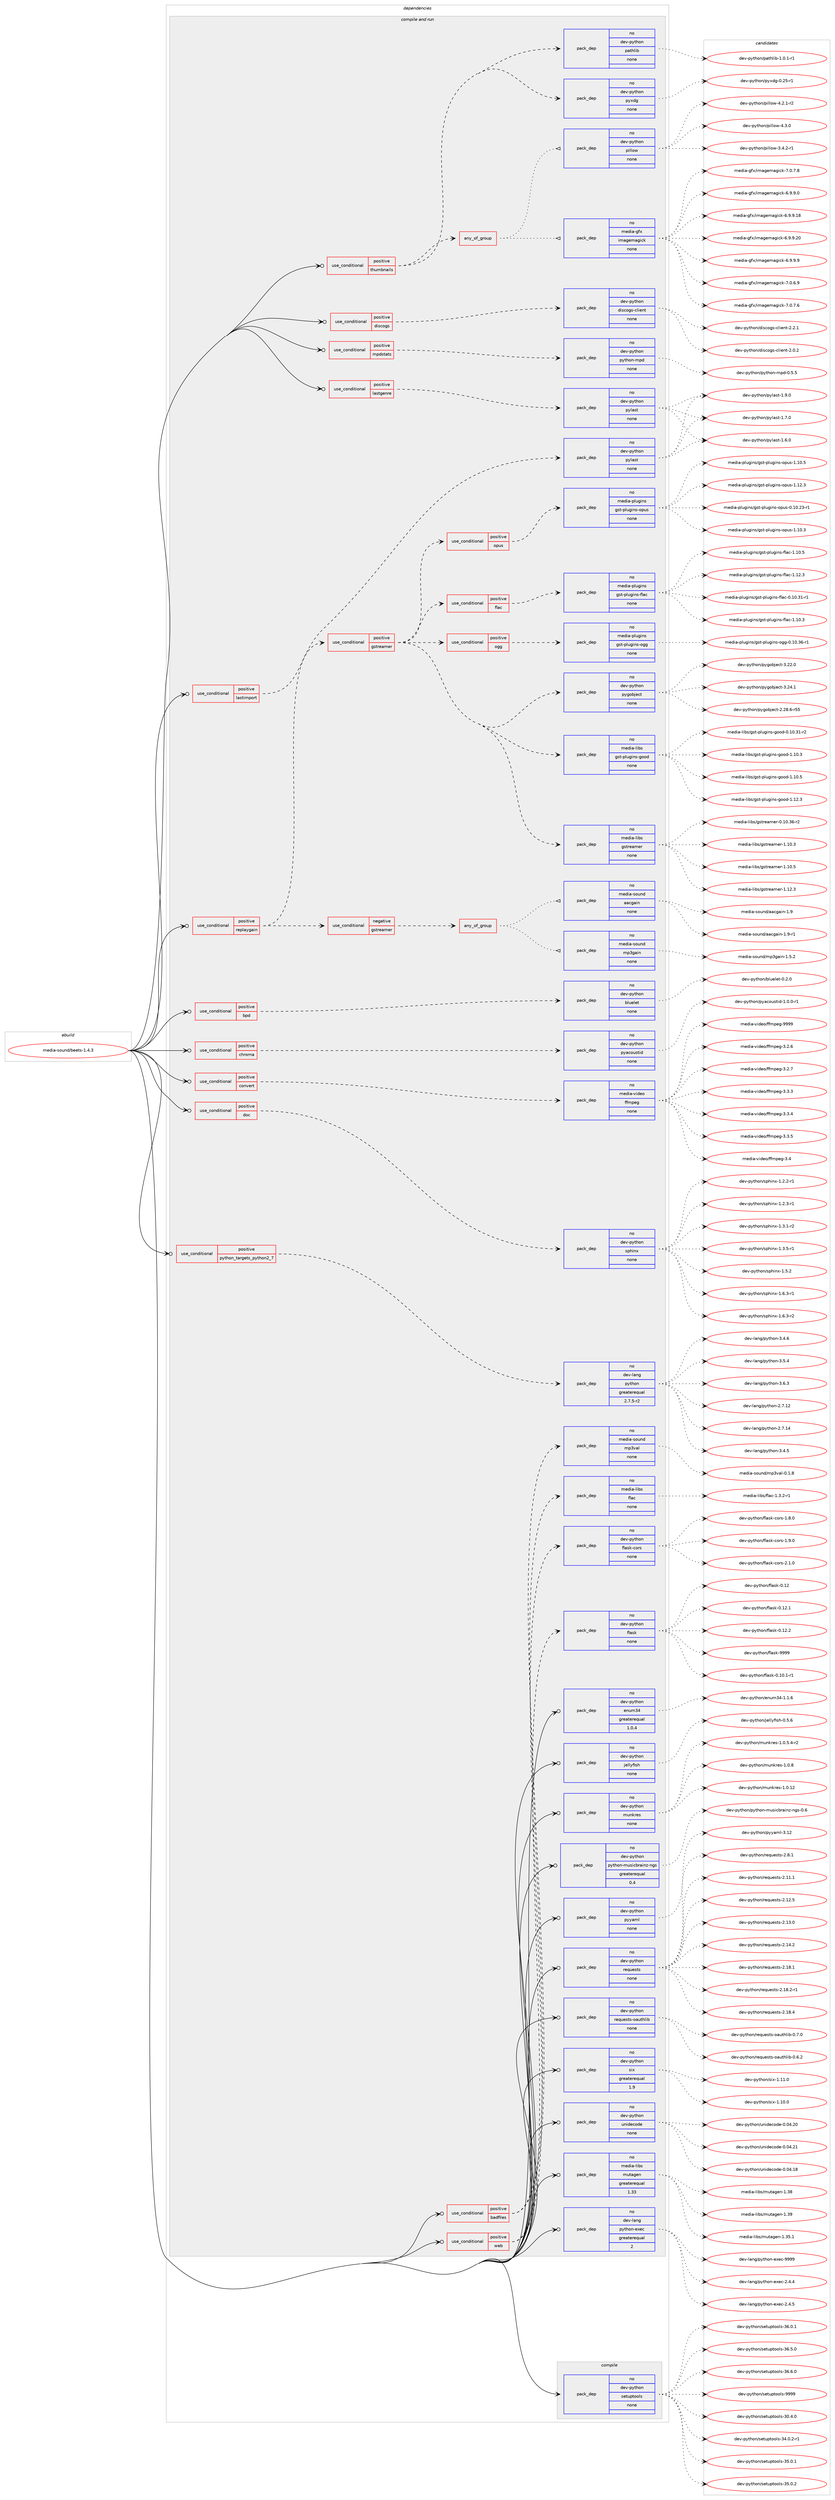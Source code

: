digraph prolog {

# *************
# Graph options
# *************

newrank=true;
concentrate=true;
compound=true;
graph [rankdir=LR,fontname=Helvetica,fontsize=10,ranksep=1.5];#, ranksep=2.5, nodesep=0.2];
edge  [arrowhead=vee];
node  [fontname=Helvetica,fontsize=10];

# **********
# The ebuild
# **********

subgraph cluster_leftcol {
color=gray;
rank=same;
label=<<i>ebuild</i>>;
id [label="media-sound/beets-1.4.3", color=red, width=4, href="../media-sound/beets-1.4.3.svg"];
}

# ****************
# The dependencies
# ****************

subgraph cluster_midcol {
color=gray;
label=<<i>dependencies</i>>;
subgraph cluster_compile {
fillcolor="#eeeeee";
style=filled;
label=<<i>compile</i>>;
subgraph pack280237 {
dependency379311 [label=<<TABLE BORDER="0" CELLBORDER="1" CELLSPACING="0" CELLPADDING="4" WIDTH="220"><TR><TD ROWSPAN="6" CELLPADDING="30">pack_dep</TD></TR><TR><TD WIDTH="110">no</TD></TR><TR><TD>dev-python</TD></TR><TR><TD>setuptools</TD></TR><TR><TD>none</TD></TR><TR><TD></TD></TR></TABLE>>, shape=none, color=blue];
}
id:e -> dependency379311:w [weight=20,style="solid",arrowhead="vee"];
}
subgraph cluster_compileandrun {
fillcolor="#eeeeee";
style=filled;
label=<<i>compile and run</i>>;
subgraph cond92990 {
dependency379312 [label=<<TABLE BORDER="0" CELLBORDER="1" CELLSPACING="0" CELLPADDING="4"><TR><TD ROWSPAN="3" CELLPADDING="10">use_conditional</TD></TR><TR><TD>positive</TD></TR><TR><TD>badfiles</TD></TR></TABLE>>, shape=none, color=red];
subgraph pack280238 {
dependency379313 [label=<<TABLE BORDER="0" CELLBORDER="1" CELLSPACING="0" CELLPADDING="4" WIDTH="220"><TR><TD ROWSPAN="6" CELLPADDING="30">pack_dep</TD></TR><TR><TD WIDTH="110">no</TD></TR><TR><TD>media-sound</TD></TR><TR><TD>mp3val</TD></TR><TR><TD>none</TD></TR><TR><TD></TD></TR></TABLE>>, shape=none, color=blue];
}
dependency379312:e -> dependency379313:w [weight=20,style="dashed",arrowhead="vee"];
subgraph pack280239 {
dependency379314 [label=<<TABLE BORDER="0" CELLBORDER="1" CELLSPACING="0" CELLPADDING="4" WIDTH="220"><TR><TD ROWSPAN="6" CELLPADDING="30">pack_dep</TD></TR><TR><TD WIDTH="110">no</TD></TR><TR><TD>media-libs</TD></TR><TR><TD>flac</TD></TR><TR><TD>none</TD></TR><TR><TD></TD></TR></TABLE>>, shape=none, color=blue];
}
dependency379312:e -> dependency379314:w [weight=20,style="dashed",arrowhead="vee"];
}
id:e -> dependency379312:w [weight=20,style="solid",arrowhead="odotvee"];
subgraph cond92991 {
dependency379315 [label=<<TABLE BORDER="0" CELLBORDER="1" CELLSPACING="0" CELLPADDING="4"><TR><TD ROWSPAN="3" CELLPADDING="10">use_conditional</TD></TR><TR><TD>positive</TD></TR><TR><TD>bpd</TD></TR></TABLE>>, shape=none, color=red];
subgraph pack280240 {
dependency379316 [label=<<TABLE BORDER="0" CELLBORDER="1" CELLSPACING="0" CELLPADDING="4" WIDTH="220"><TR><TD ROWSPAN="6" CELLPADDING="30">pack_dep</TD></TR><TR><TD WIDTH="110">no</TD></TR><TR><TD>dev-python</TD></TR><TR><TD>bluelet</TD></TR><TR><TD>none</TD></TR><TR><TD></TD></TR></TABLE>>, shape=none, color=blue];
}
dependency379315:e -> dependency379316:w [weight=20,style="dashed",arrowhead="vee"];
}
id:e -> dependency379315:w [weight=20,style="solid",arrowhead="odotvee"];
subgraph cond92992 {
dependency379317 [label=<<TABLE BORDER="0" CELLBORDER="1" CELLSPACING="0" CELLPADDING="4"><TR><TD ROWSPAN="3" CELLPADDING="10">use_conditional</TD></TR><TR><TD>positive</TD></TR><TR><TD>chroma</TD></TR></TABLE>>, shape=none, color=red];
subgraph pack280241 {
dependency379318 [label=<<TABLE BORDER="0" CELLBORDER="1" CELLSPACING="0" CELLPADDING="4" WIDTH="220"><TR><TD ROWSPAN="6" CELLPADDING="30">pack_dep</TD></TR><TR><TD WIDTH="110">no</TD></TR><TR><TD>dev-python</TD></TR><TR><TD>pyacoustid</TD></TR><TR><TD>none</TD></TR><TR><TD></TD></TR></TABLE>>, shape=none, color=blue];
}
dependency379317:e -> dependency379318:w [weight=20,style="dashed",arrowhead="vee"];
}
id:e -> dependency379317:w [weight=20,style="solid",arrowhead="odotvee"];
subgraph cond92993 {
dependency379319 [label=<<TABLE BORDER="0" CELLBORDER="1" CELLSPACING="0" CELLPADDING="4"><TR><TD ROWSPAN="3" CELLPADDING="10">use_conditional</TD></TR><TR><TD>positive</TD></TR><TR><TD>convert</TD></TR></TABLE>>, shape=none, color=red];
subgraph pack280242 {
dependency379320 [label=<<TABLE BORDER="0" CELLBORDER="1" CELLSPACING="0" CELLPADDING="4" WIDTH="220"><TR><TD ROWSPAN="6" CELLPADDING="30">pack_dep</TD></TR><TR><TD WIDTH="110">no</TD></TR><TR><TD>media-video</TD></TR><TR><TD>ffmpeg</TD></TR><TR><TD>none</TD></TR><TR><TD></TD></TR></TABLE>>, shape=none, color=blue];
}
dependency379319:e -> dependency379320:w [weight=20,style="dashed",arrowhead="vee"];
}
id:e -> dependency379319:w [weight=20,style="solid",arrowhead="odotvee"];
subgraph cond92994 {
dependency379321 [label=<<TABLE BORDER="0" CELLBORDER="1" CELLSPACING="0" CELLPADDING="4"><TR><TD ROWSPAN="3" CELLPADDING="10">use_conditional</TD></TR><TR><TD>positive</TD></TR><TR><TD>discogs</TD></TR></TABLE>>, shape=none, color=red];
subgraph pack280243 {
dependency379322 [label=<<TABLE BORDER="0" CELLBORDER="1" CELLSPACING="0" CELLPADDING="4" WIDTH="220"><TR><TD ROWSPAN="6" CELLPADDING="30">pack_dep</TD></TR><TR><TD WIDTH="110">no</TD></TR><TR><TD>dev-python</TD></TR><TR><TD>discogs-client</TD></TR><TR><TD>none</TD></TR><TR><TD></TD></TR></TABLE>>, shape=none, color=blue];
}
dependency379321:e -> dependency379322:w [weight=20,style="dashed",arrowhead="vee"];
}
id:e -> dependency379321:w [weight=20,style="solid",arrowhead="odotvee"];
subgraph cond92995 {
dependency379323 [label=<<TABLE BORDER="0" CELLBORDER="1" CELLSPACING="0" CELLPADDING="4"><TR><TD ROWSPAN="3" CELLPADDING="10">use_conditional</TD></TR><TR><TD>positive</TD></TR><TR><TD>doc</TD></TR></TABLE>>, shape=none, color=red];
subgraph pack280244 {
dependency379324 [label=<<TABLE BORDER="0" CELLBORDER="1" CELLSPACING="0" CELLPADDING="4" WIDTH="220"><TR><TD ROWSPAN="6" CELLPADDING="30">pack_dep</TD></TR><TR><TD WIDTH="110">no</TD></TR><TR><TD>dev-python</TD></TR><TR><TD>sphinx</TD></TR><TR><TD>none</TD></TR><TR><TD></TD></TR></TABLE>>, shape=none, color=blue];
}
dependency379323:e -> dependency379324:w [weight=20,style="dashed",arrowhead="vee"];
}
id:e -> dependency379323:w [weight=20,style="solid",arrowhead="odotvee"];
subgraph cond92996 {
dependency379325 [label=<<TABLE BORDER="0" CELLBORDER="1" CELLSPACING="0" CELLPADDING="4"><TR><TD ROWSPAN="3" CELLPADDING="10">use_conditional</TD></TR><TR><TD>positive</TD></TR><TR><TD>lastgenre</TD></TR></TABLE>>, shape=none, color=red];
subgraph pack280245 {
dependency379326 [label=<<TABLE BORDER="0" CELLBORDER="1" CELLSPACING="0" CELLPADDING="4" WIDTH="220"><TR><TD ROWSPAN="6" CELLPADDING="30">pack_dep</TD></TR><TR><TD WIDTH="110">no</TD></TR><TR><TD>dev-python</TD></TR><TR><TD>pylast</TD></TR><TR><TD>none</TD></TR><TR><TD></TD></TR></TABLE>>, shape=none, color=blue];
}
dependency379325:e -> dependency379326:w [weight=20,style="dashed",arrowhead="vee"];
}
id:e -> dependency379325:w [weight=20,style="solid",arrowhead="odotvee"];
subgraph cond92997 {
dependency379327 [label=<<TABLE BORDER="0" CELLBORDER="1" CELLSPACING="0" CELLPADDING="4"><TR><TD ROWSPAN="3" CELLPADDING="10">use_conditional</TD></TR><TR><TD>positive</TD></TR><TR><TD>lastimport</TD></TR></TABLE>>, shape=none, color=red];
subgraph pack280246 {
dependency379328 [label=<<TABLE BORDER="0" CELLBORDER="1" CELLSPACING="0" CELLPADDING="4" WIDTH="220"><TR><TD ROWSPAN="6" CELLPADDING="30">pack_dep</TD></TR><TR><TD WIDTH="110">no</TD></TR><TR><TD>dev-python</TD></TR><TR><TD>pylast</TD></TR><TR><TD>none</TD></TR><TR><TD></TD></TR></TABLE>>, shape=none, color=blue];
}
dependency379327:e -> dependency379328:w [weight=20,style="dashed",arrowhead="vee"];
}
id:e -> dependency379327:w [weight=20,style="solid",arrowhead="odotvee"];
subgraph cond92998 {
dependency379329 [label=<<TABLE BORDER="0" CELLBORDER="1" CELLSPACING="0" CELLPADDING="4"><TR><TD ROWSPAN="3" CELLPADDING="10">use_conditional</TD></TR><TR><TD>positive</TD></TR><TR><TD>mpdstats</TD></TR></TABLE>>, shape=none, color=red];
subgraph pack280247 {
dependency379330 [label=<<TABLE BORDER="0" CELLBORDER="1" CELLSPACING="0" CELLPADDING="4" WIDTH="220"><TR><TD ROWSPAN="6" CELLPADDING="30">pack_dep</TD></TR><TR><TD WIDTH="110">no</TD></TR><TR><TD>dev-python</TD></TR><TR><TD>python-mpd</TD></TR><TR><TD>none</TD></TR><TR><TD></TD></TR></TABLE>>, shape=none, color=blue];
}
dependency379329:e -> dependency379330:w [weight=20,style="dashed",arrowhead="vee"];
}
id:e -> dependency379329:w [weight=20,style="solid",arrowhead="odotvee"];
subgraph cond92999 {
dependency379331 [label=<<TABLE BORDER="0" CELLBORDER="1" CELLSPACING="0" CELLPADDING="4"><TR><TD ROWSPAN="3" CELLPADDING="10">use_conditional</TD></TR><TR><TD>positive</TD></TR><TR><TD>python_targets_python2_7</TD></TR></TABLE>>, shape=none, color=red];
subgraph pack280248 {
dependency379332 [label=<<TABLE BORDER="0" CELLBORDER="1" CELLSPACING="0" CELLPADDING="4" WIDTH="220"><TR><TD ROWSPAN="6" CELLPADDING="30">pack_dep</TD></TR><TR><TD WIDTH="110">no</TD></TR><TR><TD>dev-lang</TD></TR><TR><TD>python</TD></TR><TR><TD>greaterequal</TD></TR><TR><TD>2.7.5-r2</TD></TR></TABLE>>, shape=none, color=blue];
}
dependency379331:e -> dependency379332:w [weight=20,style="dashed",arrowhead="vee"];
}
id:e -> dependency379331:w [weight=20,style="solid",arrowhead="odotvee"];
subgraph cond93000 {
dependency379333 [label=<<TABLE BORDER="0" CELLBORDER="1" CELLSPACING="0" CELLPADDING="4"><TR><TD ROWSPAN="3" CELLPADDING="10">use_conditional</TD></TR><TR><TD>positive</TD></TR><TR><TD>replaygain</TD></TR></TABLE>>, shape=none, color=red];
subgraph cond93001 {
dependency379334 [label=<<TABLE BORDER="0" CELLBORDER="1" CELLSPACING="0" CELLPADDING="4"><TR><TD ROWSPAN="3" CELLPADDING="10">use_conditional</TD></TR><TR><TD>positive</TD></TR><TR><TD>gstreamer</TD></TR></TABLE>>, shape=none, color=red];
subgraph pack280249 {
dependency379335 [label=<<TABLE BORDER="0" CELLBORDER="1" CELLSPACING="0" CELLPADDING="4" WIDTH="220"><TR><TD ROWSPAN="6" CELLPADDING="30">pack_dep</TD></TR><TR><TD WIDTH="110">no</TD></TR><TR><TD>media-libs</TD></TR><TR><TD>gstreamer</TD></TR><TR><TD>none</TD></TR><TR><TD></TD></TR></TABLE>>, shape=none, color=blue];
}
dependency379334:e -> dependency379335:w [weight=20,style="dashed",arrowhead="vee"];
subgraph pack280250 {
dependency379336 [label=<<TABLE BORDER="0" CELLBORDER="1" CELLSPACING="0" CELLPADDING="4" WIDTH="220"><TR><TD ROWSPAN="6" CELLPADDING="30">pack_dep</TD></TR><TR><TD WIDTH="110">no</TD></TR><TR><TD>media-libs</TD></TR><TR><TD>gst-plugins-good</TD></TR><TR><TD>none</TD></TR><TR><TD></TD></TR></TABLE>>, shape=none, color=blue];
}
dependency379334:e -> dependency379336:w [weight=20,style="dashed",arrowhead="vee"];
subgraph pack280251 {
dependency379337 [label=<<TABLE BORDER="0" CELLBORDER="1" CELLSPACING="0" CELLPADDING="4" WIDTH="220"><TR><TD ROWSPAN="6" CELLPADDING="30">pack_dep</TD></TR><TR><TD WIDTH="110">no</TD></TR><TR><TD>dev-python</TD></TR><TR><TD>pygobject</TD></TR><TR><TD>none</TD></TR><TR><TD></TD></TR></TABLE>>, shape=none, color=blue];
}
dependency379334:e -> dependency379337:w [weight=20,style="dashed",arrowhead="vee"];
subgraph cond93002 {
dependency379338 [label=<<TABLE BORDER="0" CELLBORDER="1" CELLSPACING="0" CELLPADDING="4"><TR><TD ROWSPAN="3" CELLPADDING="10">use_conditional</TD></TR><TR><TD>positive</TD></TR><TR><TD>ogg</TD></TR></TABLE>>, shape=none, color=red];
subgraph pack280252 {
dependency379339 [label=<<TABLE BORDER="0" CELLBORDER="1" CELLSPACING="0" CELLPADDING="4" WIDTH="220"><TR><TD ROWSPAN="6" CELLPADDING="30">pack_dep</TD></TR><TR><TD WIDTH="110">no</TD></TR><TR><TD>media-plugins</TD></TR><TR><TD>gst-plugins-ogg</TD></TR><TR><TD>none</TD></TR><TR><TD></TD></TR></TABLE>>, shape=none, color=blue];
}
dependency379338:e -> dependency379339:w [weight=20,style="dashed",arrowhead="vee"];
}
dependency379334:e -> dependency379338:w [weight=20,style="dashed",arrowhead="vee"];
subgraph cond93003 {
dependency379340 [label=<<TABLE BORDER="0" CELLBORDER="1" CELLSPACING="0" CELLPADDING="4"><TR><TD ROWSPAN="3" CELLPADDING="10">use_conditional</TD></TR><TR><TD>positive</TD></TR><TR><TD>flac</TD></TR></TABLE>>, shape=none, color=red];
subgraph pack280253 {
dependency379341 [label=<<TABLE BORDER="0" CELLBORDER="1" CELLSPACING="0" CELLPADDING="4" WIDTH="220"><TR><TD ROWSPAN="6" CELLPADDING="30">pack_dep</TD></TR><TR><TD WIDTH="110">no</TD></TR><TR><TD>media-plugins</TD></TR><TR><TD>gst-plugins-flac</TD></TR><TR><TD>none</TD></TR><TR><TD></TD></TR></TABLE>>, shape=none, color=blue];
}
dependency379340:e -> dependency379341:w [weight=20,style="dashed",arrowhead="vee"];
}
dependency379334:e -> dependency379340:w [weight=20,style="dashed",arrowhead="vee"];
subgraph cond93004 {
dependency379342 [label=<<TABLE BORDER="0" CELLBORDER="1" CELLSPACING="0" CELLPADDING="4"><TR><TD ROWSPAN="3" CELLPADDING="10">use_conditional</TD></TR><TR><TD>positive</TD></TR><TR><TD>opus</TD></TR></TABLE>>, shape=none, color=red];
subgraph pack280254 {
dependency379343 [label=<<TABLE BORDER="0" CELLBORDER="1" CELLSPACING="0" CELLPADDING="4" WIDTH="220"><TR><TD ROWSPAN="6" CELLPADDING="30">pack_dep</TD></TR><TR><TD WIDTH="110">no</TD></TR><TR><TD>media-plugins</TD></TR><TR><TD>gst-plugins-opus</TD></TR><TR><TD>none</TD></TR><TR><TD></TD></TR></TABLE>>, shape=none, color=blue];
}
dependency379342:e -> dependency379343:w [weight=20,style="dashed",arrowhead="vee"];
}
dependency379334:e -> dependency379342:w [weight=20,style="dashed",arrowhead="vee"];
}
dependency379333:e -> dependency379334:w [weight=20,style="dashed",arrowhead="vee"];
subgraph cond93005 {
dependency379344 [label=<<TABLE BORDER="0" CELLBORDER="1" CELLSPACING="0" CELLPADDING="4"><TR><TD ROWSPAN="3" CELLPADDING="10">use_conditional</TD></TR><TR><TD>negative</TD></TR><TR><TD>gstreamer</TD></TR></TABLE>>, shape=none, color=red];
subgraph any5923 {
dependency379345 [label=<<TABLE BORDER="0" CELLBORDER="1" CELLSPACING="0" CELLPADDING="4"><TR><TD CELLPADDING="10">any_of_group</TD></TR></TABLE>>, shape=none, color=red];subgraph pack280255 {
dependency379346 [label=<<TABLE BORDER="0" CELLBORDER="1" CELLSPACING="0" CELLPADDING="4" WIDTH="220"><TR><TD ROWSPAN="6" CELLPADDING="30">pack_dep</TD></TR><TR><TD WIDTH="110">no</TD></TR><TR><TD>media-sound</TD></TR><TR><TD>mp3gain</TD></TR><TR><TD>none</TD></TR><TR><TD></TD></TR></TABLE>>, shape=none, color=blue];
}
dependency379345:e -> dependency379346:w [weight=20,style="dotted",arrowhead="oinv"];
subgraph pack280256 {
dependency379347 [label=<<TABLE BORDER="0" CELLBORDER="1" CELLSPACING="0" CELLPADDING="4" WIDTH="220"><TR><TD ROWSPAN="6" CELLPADDING="30">pack_dep</TD></TR><TR><TD WIDTH="110">no</TD></TR><TR><TD>media-sound</TD></TR><TR><TD>aacgain</TD></TR><TR><TD>none</TD></TR><TR><TD></TD></TR></TABLE>>, shape=none, color=blue];
}
dependency379345:e -> dependency379347:w [weight=20,style="dotted",arrowhead="oinv"];
}
dependency379344:e -> dependency379345:w [weight=20,style="dashed",arrowhead="vee"];
}
dependency379333:e -> dependency379344:w [weight=20,style="dashed",arrowhead="vee"];
}
id:e -> dependency379333:w [weight=20,style="solid",arrowhead="odotvee"];
subgraph cond93006 {
dependency379348 [label=<<TABLE BORDER="0" CELLBORDER="1" CELLSPACING="0" CELLPADDING="4"><TR><TD ROWSPAN="3" CELLPADDING="10">use_conditional</TD></TR><TR><TD>positive</TD></TR><TR><TD>thumbnails</TD></TR></TABLE>>, shape=none, color=red];
subgraph pack280257 {
dependency379349 [label=<<TABLE BORDER="0" CELLBORDER="1" CELLSPACING="0" CELLPADDING="4" WIDTH="220"><TR><TD ROWSPAN="6" CELLPADDING="30">pack_dep</TD></TR><TR><TD WIDTH="110">no</TD></TR><TR><TD>dev-python</TD></TR><TR><TD>pyxdg</TD></TR><TR><TD>none</TD></TR><TR><TD></TD></TR></TABLE>>, shape=none, color=blue];
}
dependency379348:e -> dependency379349:w [weight=20,style="dashed",arrowhead="vee"];
subgraph pack280258 {
dependency379350 [label=<<TABLE BORDER="0" CELLBORDER="1" CELLSPACING="0" CELLPADDING="4" WIDTH="220"><TR><TD ROWSPAN="6" CELLPADDING="30">pack_dep</TD></TR><TR><TD WIDTH="110">no</TD></TR><TR><TD>dev-python</TD></TR><TR><TD>pathlib</TD></TR><TR><TD>none</TD></TR><TR><TD></TD></TR></TABLE>>, shape=none, color=blue];
}
dependency379348:e -> dependency379350:w [weight=20,style="dashed",arrowhead="vee"];
subgraph any5924 {
dependency379351 [label=<<TABLE BORDER="0" CELLBORDER="1" CELLSPACING="0" CELLPADDING="4"><TR><TD CELLPADDING="10">any_of_group</TD></TR></TABLE>>, shape=none, color=red];subgraph pack280259 {
dependency379352 [label=<<TABLE BORDER="0" CELLBORDER="1" CELLSPACING="0" CELLPADDING="4" WIDTH="220"><TR><TD ROWSPAN="6" CELLPADDING="30">pack_dep</TD></TR><TR><TD WIDTH="110">no</TD></TR><TR><TD>dev-python</TD></TR><TR><TD>pillow</TD></TR><TR><TD>none</TD></TR><TR><TD></TD></TR></TABLE>>, shape=none, color=blue];
}
dependency379351:e -> dependency379352:w [weight=20,style="dotted",arrowhead="oinv"];
subgraph pack280260 {
dependency379353 [label=<<TABLE BORDER="0" CELLBORDER="1" CELLSPACING="0" CELLPADDING="4" WIDTH="220"><TR><TD ROWSPAN="6" CELLPADDING="30">pack_dep</TD></TR><TR><TD WIDTH="110">no</TD></TR><TR><TD>media-gfx</TD></TR><TR><TD>imagemagick</TD></TR><TR><TD>none</TD></TR><TR><TD></TD></TR></TABLE>>, shape=none, color=blue];
}
dependency379351:e -> dependency379353:w [weight=20,style="dotted",arrowhead="oinv"];
}
dependency379348:e -> dependency379351:w [weight=20,style="dashed",arrowhead="vee"];
}
id:e -> dependency379348:w [weight=20,style="solid",arrowhead="odotvee"];
subgraph cond93007 {
dependency379354 [label=<<TABLE BORDER="0" CELLBORDER="1" CELLSPACING="0" CELLPADDING="4"><TR><TD ROWSPAN="3" CELLPADDING="10">use_conditional</TD></TR><TR><TD>positive</TD></TR><TR><TD>web</TD></TR></TABLE>>, shape=none, color=red];
subgraph pack280261 {
dependency379355 [label=<<TABLE BORDER="0" CELLBORDER="1" CELLSPACING="0" CELLPADDING="4" WIDTH="220"><TR><TD ROWSPAN="6" CELLPADDING="30">pack_dep</TD></TR><TR><TD WIDTH="110">no</TD></TR><TR><TD>dev-python</TD></TR><TR><TD>flask</TD></TR><TR><TD>none</TD></TR><TR><TD></TD></TR></TABLE>>, shape=none, color=blue];
}
dependency379354:e -> dependency379355:w [weight=20,style="dashed",arrowhead="vee"];
subgraph pack280262 {
dependency379356 [label=<<TABLE BORDER="0" CELLBORDER="1" CELLSPACING="0" CELLPADDING="4" WIDTH="220"><TR><TD ROWSPAN="6" CELLPADDING="30">pack_dep</TD></TR><TR><TD WIDTH="110">no</TD></TR><TR><TD>dev-python</TD></TR><TR><TD>flask-cors</TD></TR><TR><TD>none</TD></TR><TR><TD></TD></TR></TABLE>>, shape=none, color=blue];
}
dependency379354:e -> dependency379356:w [weight=20,style="dashed",arrowhead="vee"];
}
id:e -> dependency379354:w [weight=20,style="solid",arrowhead="odotvee"];
subgraph pack280263 {
dependency379357 [label=<<TABLE BORDER="0" CELLBORDER="1" CELLSPACING="0" CELLPADDING="4" WIDTH="220"><TR><TD ROWSPAN="6" CELLPADDING="30">pack_dep</TD></TR><TR><TD WIDTH="110">no</TD></TR><TR><TD>dev-lang</TD></TR><TR><TD>python-exec</TD></TR><TR><TD>greaterequal</TD></TR><TR><TD>2</TD></TR></TABLE>>, shape=none, color=blue];
}
id:e -> dependency379357:w [weight=20,style="solid",arrowhead="odotvee"];
subgraph pack280264 {
dependency379358 [label=<<TABLE BORDER="0" CELLBORDER="1" CELLSPACING="0" CELLPADDING="4" WIDTH="220"><TR><TD ROWSPAN="6" CELLPADDING="30">pack_dep</TD></TR><TR><TD WIDTH="110">no</TD></TR><TR><TD>dev-python</TD></TR><TR><TD>enum34</TD></TR><TR><TD>greaterequal</TD></TR><TR><TD>1.0.4</TD></TR></TABLE>>, shape=none, color=blue];
}
id:e -> dependency379358:w [weight=20,style="solid",arrowhead="odotvee"];
subgraph pack280265 {
dependency379359 [label=<<TABLE BORDER="0" CELLBORDER="1" CELLSPACING="0" CELLPADDING="4" WIDTH="220"><TR><TD ROWSPAN="6" CELLPADDING="30">pack_dep</TD></TR><TR><TD WIDTH="110">no</TD></TR><TR><TD>dev-python</TD></TR><TR><TD>jellyfish</TD></TR><TR><TD>none</TD></TR><TR><TD></TD></TR></TABLE>>, shape=none, color=blue];
}
id:e -> dependency379359:w [weight=20,style="solid",arrowhead="odotvee"];
subgraph pack280266 {
dependency379360 [label=<<TABLE BORDER="0" CELLBORDER="1" CELLSPACING="0" CELLPADDING="4" WIDTH="220"><TR><TD ROWSPAN="6" CELLPADDING="30">pack_dep</TD></TR><TR><TD WIDTH="110">no</TD></TR><TR><TD>dev-python</TD></TR><TR><TD>munkres</TD></TR><TR><TD>none</TD></TR><TR><TD></TD></TR></TABLE>>, shape=none, color=blue];
}
id:e -> dependency379360:w [weight=20,style="solid",arrowhead="odotvee"];
subgraph pack280267 {
dependency379361 [label=<<TABLE BORDER="0" CELLBORDER="1" CELLSPACING="0" CELLPADDING="4" WIDTH="220"><TR><TD ROWSPAN="6" CELLPADDING="30">pack_dep</TD></TR><TR><TD WIDTH="110">no</TD></TR><TR><TD>dev-python</TD></TR><TR><TD>python-musicbrainz-ngs</TD></TR><TR><TD>greaterequal</TD></TR><TR><TD>0.4</TD></TR></TABLE>>, shape=none, color=blue];
}
id:e -> dependency379361:w [weight=20,style="solid",arrowhead="odotvee"];
subgraph pack280268 {
dependency379362 [label=<<TABLE BORDER="0" CELLBORDER="1" CELLSPACING="0" CELLPADDING="4" WIDTH="220"><TR><TD ROWSPAN="6" CELLPADDING="30">pack_dep</TD></TR><TR><TD WIDTH="110">no</TD></TR><TR><TD>dev-python</TD></TR><TR><TD>pyyaml</TD></TR><TR><TD>none</TD></TR><TR><TD></TD></TR></TABLE>>, shape=none, color=blue];
}
id:e -> dependency379362:w [weight=20,style="solid",arrowhead="odotvee"];
subgraph pack280269 {
dependency379363 [label=<<TABLE BORDER="0" CELLBORDER="1" CELLSPACING="0" CELLPADDING="4" WIDTH="220"><TR><TD ROWSPAN="6" CELLPADDING="30">pack_dep</TD></TR><TR><TD WIDTH="110">no</TD></TR><TR><TD>dev-python</TD></TR><TR><TD>requests</TD></TR><TR><TD>none</TD></TR><TR><TD></TD></TR></TABLE>>, shape=none, color=blue];
}
id:e -> dependency379363:w [weight=20,style="solid",arrowhead="odotvee"];
subgraph pack280270 {
dependency379364 [label=<<TABLE BORDER="0" CELLBORDER="1" CELLSPACING="0" CELLPADDING="4" WIDTH="220"><TR><TD ROWSPAN="6" CELLPADDING="30">pack_dep</TD></TR><TR><TD WIDTH="110">no</TD></TR><TR><TD>dev-python</TD></TR><TR><TD>requests-oauthlib</TD></TR><TR><TD>none</TD></TR><TR><TD></TD></TR></TABLE>>, shape=none, color=blue];
}
id:e -> dependency379364:w [weight=20,style="solid",arrowhead="odotvee"];
subgraph pack280271 {
dependency379365 [label=<<TABLE BORDER="0" CELLBORDER="1" CELLSPACING="0" CELLPADDING="4" WIDTH="220"><TR><TD ROWSPAN="6" CELLPADDING="30">pack_dep</TD></TR><TR><TD WIDTH="110">no</TD></TR><TR><TD>dev-python</TD></TR><TR><TD>six</TD></TR><TR><TD>greaterequal</TD></TR><TR><TD>1.9</TD></TR></TABLE>>, shape=none, color=blue];
}
id:e -> dependency379365:w [weight=20,style="solid",arrowhead="odotvee"];
subgraph pack280272 {
dependency379366 [label=<<TABLE BORDER="0" CELLBORDER="1" CELLSPACING="0" CELLPADDING="4" WIDTH="220"><TR><TD ROWSPAN="6" CELLPADDING="30">pack_dep</TD></TR><TR><TD WIDTH="110">no</TD></TR><TR><TD>dev-python</TD></TR><TR><TD>unidecode</TD></TR><TR><TD>none</TD></TR><TR><TD></TD></TR></TABLE>>, shape=none, color=blue];
}
id:e -> dependency379366:w [weight=20,style="solid",arrowhead="odotvee"];
subgraph pack280273 {
dependency379367 [label=<<TABLE BORDER="0" CELLBORDER="1" CELLSPACING="0" CELLPADDING="4" WIDTH="220"><TR><TD ROWSPAN="6" CELLPADDING="30">pack_dep</TD></TR><TR><TD WIDTH="110">no</TD></TR><TR><TD>media-libs</TD></TR><TR><TD>mutagen</TD></TR><TR><TD>greaterequal</TD></TR><TR><TD>1.33</TD></TR></TABLE>>, shape=none, color=blue];
}
id:e -> dependency379367:w [weight=20,style="solid",arrowhead="odotvee"];
}
subgraph cluster_run {
fillcolor="#eeeeee";
style=filled;
label=<<i>run</i>>;
}
}

# **************
# The candidates
# **************

subgraph cluster_choices {
rank=same;
color=gray;
label=<<i>candidates</i>>;

subgraph choice280237 {
color=black;
nodesep=1;
choice100101118451121211161041111104711510111611711211611111110811545514846524648 [label="dev-python/setuptools-30.4.0", color=red, width=4,href="../dev-python/setuptools-30.4.0.svg"];
choice1001011184511212111610411111047115101116117112116111111108115455152464846504511449 [label="dev-python/setuptools-34.0.2-r1", color=red, width=4,href="../dev-python/setuptools-34.0.2-r1.svg"];
choice100101118451121211161041111104711510111611711211611111110811545515346484649 [label="dev-python/setuptools-35.0.1", color=red, width=4,href="../dev-python/setuptools-35.0.1.svg"];
choice100101118451121211161041111104711510111611711211611111110811545515346484650 [label="dev-python/setuptools-35.0.2", color=red, width=4,href="../dev-python/setuptools-35.0.2.svg"];
choice100101118451121211161041111104711510111611711211611111110811545515446484649 [label="dev-python/setuptools-36.0.1", color=red, width=4,href="../dev-python/setuptools-36.0.1.svg"];
choice100101118451121211161041111104711510111611711211611111110811545515446534648 [label="dev-python/setuptools-36.5.0", color=red, width=4,href="../dev-python/setuptools-36.5.0.svg"];
choice100101118451121211161041111104711510111611711211611111110811545515446544648 [label="dev-python/setuptools-36.6.0", color=red, width=4,href="../dev-python/setuptools-36.6.0.svg"];
choice10010111845112121116104111110471151011161171121161111111081154557575757 [label="dev-python/setuptools-9999", color=red, width=4,href="../dev-python/setuptools-9999.svg"];
dependency379311:e -> choice100101118451121211161041111104711510111611711211611111110811545514846524648:w [style=dotted,weight="100"];
dependency379311:e -> choice1001011184511212111610411111047115101116117112116111111108115455152464846504511449:w [style=dotted,weight="100"];
dependency379311:e -> choice100101118451121211161041111104711510111611711211611111110811545515346484649:w [style=dotted,weight="100"];
dependency379311:e -> choice100101118451121211161041111104711510111611711211611111110811545515346484650:w [style=dotted,weight="100"];
dependency379311:e -> choice100101118451121211161041111104711510111611711211611111110811545515446484649:w [style=dotted,weight="100"];
dependency379311:e -> choice100101118451121211161041111104711510111611711211611111110811545515446534648:w [style=dotted,weight="100"];
dependency379311:e -> choice100101118451121211161041111104711510111611711211611111110811545515446544648:w [style=dotted,weight="100"];
dependency379311:e -> choice10010111845112121116104111110471151011161171121161111111081154557575757:w [style=dotted,weight="100"];
}
subgraph choice280238 {
color=black;
nodesep=1;
choice1091011001059745115111117110100471091125111897108454846494656 [label="media-sound/mp3val-0.1.8", color=red, width=4,href="../media-sound/mp3val-0.1.8.svg"];
dependency379313:e -> choice1091011001059745115111117110100471091125111897108454846494656:w [style=dotted,weight="100"];
}
subgraph choice280239 {
color=black;
nodesep=1;
choice1091011001059745108105981154710210897994549465146504511449 [label="media-libs/flac-1.3.2-r1", color=red, width=4,href="../media-libs/flac-1.3.2-r1.svg"];
dependency379314:e -> choice1091011001059745108105981154710210897994549465146504511449:w [style=dotted,weight="100"];
}
subgraph choice280240 {
color=black;
nodesep=1;
choice100101118451121211161041111104798108117101108101116454846504648 [label="dev-python/bluelet-0.2.0", color=red, width=4,href="../dev-python/bluelet-0.2.0.svg"];
dependency379316:e -> choice100101118451121211161041111104798108117101108101116454846504648:w [style=dotted,weight="100"];
}
subgraph choice280241 {
color=black;
nodesep=1;
choice100101118451121211161041111104711212197991111171151161051004549464846484511449 [label="dev-python/pyacoustid-1.0.0-r1", color=red, width=4,href="../dev-python/pyacoustid-1.0.0-r1.svg"];
dependency379318:e -> choice100101118451121211161041111104711212197991111171151161051004549464846484511449:w [style=dotted,weight="100"];
}
subgraph choice280242 {
color=black;
nodesep=1;
choice109101100105974511810510010111147102102109112101103455146504654 [label="media-video/ffmpeg-3.2.6", color=red, width=4,href="../media-video/ffmpeg-3.2.6.svg"];
choice109101100105974511810510010111147102102109112101103455146504655 [label="media-video/ffmpeg-3.2.7", color=red, width=4,href="../media-video/ffmpeg-3.2.7.svg"];
choice109101100105974511810510010111147102102109112101103455146514651 [label="media-video/ffmpeg-3.3.3", color=red, width=4,href="../media-video/ffmpeg-3.3.3.svg"];
choice109101100105974511810510010111147102102109112101103455146514652 [label="media-video/ffmpeg-3.3.4", color=red, width=4,href="../media-video/ffmpeg-3.3.4.svg"];
choice109101100105974511810510010111147102102109112101103455146514653 [label="media-video/ffmpeg-3.3.5", color=red, width=4,href="../media-video/ffmpeg-3.3.5.svg"];
choice10910110010597451181051001011114710210210911210110345514652 [label="media-video/ffmpeg-3.4", color=red, width=4,href="../media-video/ffmpeg-3.4.svg"];
choice1091011001059745118105100101111471021021091121011034557575757 [label="media-video/ffmpeg-9999", color=red, width=4,href="../media-video/ffmpeg-9999.svg"];
dependency379320:e -> choice109101100105974511810510010111147102102109112101103455146504654:w [style=dotted,weight="100"];
dependency379320:e -> choice109101100105974511810510010111147102102109112101103455146504655:w [style=dotted,weight="100"];
dependency379320:e -> choice109101100105974511810510010111147102102109112101103455146514651:w [style=dotted,weight="100"];
dependency379320:e -> choice109101100105974511810510010111147102102109112101103455146514652:w [style=dotted,weight="100"];
dependency379320:e -> choice109101100105974511810510010111147102102109112101103455146514653:w [style=dotted,weight="100"];
dependency379320:e -> choice10910110010597451181051001011114710210210911210110345514652:w [style=dotted,weight="100"];
dependency379320:e -> choice1091011001059745118105100101111471021021091121011034557575757:w [style=dotted,weight="100"];
}
subgraph choice280243 {
color=black;
nodesep=1;
choice1001011184511212111610411111047100105115991111031154599108105101110116455046484650 [label="dev-python/discogs-client-2.0.2", color=red, width=4,href="../dev-python/discogs-client-2.0.2.svg"];
choice1001011184511212111610411111047100105115991111031154599108105101110116455046504649 [label="dev-python/discogs-client-2.2.1", color=red, width=4,href="../dev-python/discogs-client-2.2.1.svg"];
dependency379322:e -> choice1001011184511212111610411111047100105115991111031154599108105101110116455046484650:w [style=dotted,weight="100"];
dependency379322:e -> choice1001011184511212111610411111047100105115991111031154599108105101110116455046504649:w [style=dotted,weight="100"];
}
subgraph choice280244 {
color=black;
nodesep=1;
choice10010111845112121116104111110471151121041051101204549465046504511449 [label="dev-python/sphinx-1.2.2-r1", color=red, width=4,href="../dev-python/sphinx-1.2.2-r1.svg"];
choice10010111845112121116104111110471151121041051101204549465046514511449 [label="dev-python/sphinx-1.2.3-r1", color=red, width=4,href="../dev-python/sphinx-1.2.3-r1.svg"];
choice10010111845112121116104111110471151121041051101204549465146494511450 [label="dev-python/sphinx-1.3.1-r2", color=red, width=4,href="../dev-python/sphinx-1.3.1-r2.svg"];
choice10010111845112121116104111110471151121041051101204549465146534511449 [label="dev-python/sphinx-1.3.5-r1", color=red, width=4,href="../dev-python/sphinx-1.3.5-r1.svg"];
choice1001011184511212111610411111047115112104105110120454946534650 [label="dev-python/sphinx-1.5.2", color=red, width=4,href="../dev-python/sphinx-1.5.2.svg"];
choice10010111845112121116104111110471151121041051101204549465446514511449 [label="dev-python/sphinx-1.6.3-r1", color=red, width=4,href="../dev-python/sphinx-1.6.3-r1.svg"];
choice10010111845112121116104111110471151121041051101204549465446514511450 [label="dev-python/sphinx-1.6.3-r2", color=red, width=4,href="../dev-python/sphinx-1.6.3-r2.svg"];
dependency379324:e -> choice10010111845112121116104111110471151121041051101204549465046504511449:w [style=dotted,weight="100"];
dependency379324:e -> choice10010111845112121116104111110471151121041051101204549465046514511449:w [style=dotted,weight="100"];
dependency379324:e -> choice10010111845112121116104111110471151121041051101204549465146494511450:w [style=dotted,weight="100"];
dependency379324:e -> choice10010111845112121116104111110471151121041051101204549465146534511449:w [style=dotted,weight="100"];
dependency379324:e -> choice1001011184511212111610411111047115112104105110120454946534650:w [style=dotted,weight="100"];
dependency379324:e -> choice10010111845112121116104111110471151121041051101204549465446514511449:w [style=dotted,weight="100"];
dependency379324:e -> choice10010111845112121116104111110471151121041051101204549465446514511450:w [style=dotted,weight="100"];
}
subgraph choice280245 {
color=black;
nodesep=1;
choice100101118451121211161041111104711212110897115116454946544648 [label="dev-python/pylast-1.6.0", color=red, width=4,href="../dev-python/pylast-1.6.0.svg"];
choice100101118451121211161041111104711212110897115116454946554648 [label="dev-python/pylast-1.7.0", color=red, width=4,href="../dev-python/pylast-1.7.0.svg"];
choice100101118451121211161041111104711212110897115116454946574648 [label="dev-python/pylast-1.9.0", color=red, width=4,href="../dev-python/pylast-1.9.0.svg"];
dependency379326:e -> choice100101118451121211161041111104711212110897115116454946544648:w [style=dotted,weight="100"];
dependency379326:e -> choice100101118451121211161041111104711212110897115116454946554648:w [style=dotted,weight="100"];
dependency379326:e -> choice100101118451121211161041111104711212110897115116454946574648:w [style=dotted,weight="100"];
}
subgraph choice280246 {
color=black;
nodesep=1;
choice100101118451121211161041111104711212110897115116454946544648 [label="dev-python/pylast-1.6.0", color=red, width=4,href="../dev-python/pylast-1.6.0.svg"];
choice100101118451121211161041111104711212110897115116454946554648 [label="dev-python/pylast-1.7.0", color=red, width=4,href="../dev-python/pylast-1.7.0.svg"];
choice100101118451121211161041111104711212110897115116454946574648 [label="dev-python/pylast-1.9.0", color=red, width=4,href="../dev-python/pylast-1.9.0.svg"];
dependency379328:e -> choice100101118451121211161041111104711212110897115116454946544648:w [style=dotted,weight="100"];
dependency379328:e -> choice100101118451121211161041111104711212110897115116454946554648:w [style=dotted,weight="100"];
dependency379328:e -> choice100101118451121211161041111104711212110897115116454946574648:w [style=dotted,weight="100"];
}
subgraph choice280247 {
color=black;
nodesep=1;
choice100101118451121211161041111104711212111610411111045109112100454846534653 [label="dev-python/python-mpd-0.5.5", color=red, width=4,href="../dev-python/python-mpd-0.5.5.svg"];
dependency379330:e -> choice100101118451121211161041111104711212111610411111045109112100454846534653:w [style=dotted,weight="100"];
}
subgraph choice280248 {
color=black;
nodesep=1;
choice10010111845108971101034711212111610411111045504655464950 [label="dev-lang/python-2.7.12", color=red, width=4,href="../dev-lang/python-2.7.12.svg"];
choice10010111845108971101034711212111610411111045504655464952 [label="dev-lang/python-2.7.14", color=red, width=4,href="../dev-lang/python-2.7.14.svg"];
choice100101118451089711010347112121116104111110455146524653 [label="dev-lang/python-3.4.5", color=red, width=4,href="../dev-lang/python-3.4.5.svg"];
choice100101118451089711010347112121116104111110455146524654 [label="dev-lang/python-3.4.6", color=red, width=4,href="../dev-lang/python-3.4.6.svg"];
choice100101118451089711010347112121116104111110455146534652 [label="dev-lang/python-3.5.4", color=red, width=4,href="../dev-lang/python-3.5.4.svg"];
choice100101118451089711010347112121116104111110455146544651 [label="dev-lang/python-3.6.3", color=red, width=4,href="../dev-lang/python-3.6.3.svg"];
dependency379332:e -> choice10010111845108971101034711212111610411111045504655464950:w [style=dotted,weight="100"];
dependency379332:e -> choice10010111845108971101034711212111610411111045504655464952:w [style=dotted,weight="100"];
dependency379332:e -> choice100101118451089711010347112121116104111110455146524653:w [style=dotted,weight="100"];
dependency379332:e -> choice100101118451089711010347112121116104111110455146524654:w [style=dotted,weight="100"];
dependency379332:e -> choice100101118451089711010347112121116104111110455146534652:w [style=dotted,weight="100"];
dependency379332:e -> choice100101118451089711010347112121116104111110455146544651:w [style=dotted,weight="100"];
}
subgraph choice280249 {
color=black;
nodesep=1;
choice109101100105974510810598115471031151161141019710910111445484649484651544511450 [label="media-libs/gstreamer-0.10.36-r2", color=red, width=4,href="../media-libs/gstreamer-0.10.36-r2.svg"];
choice109101100105974510810598115471031151161141019710910111445494649484651 [label="media-libs/gstreamer-1.10.3", color=red, width=4,href="../media-libs/gstreamer-1.10.3.svg"];
choice109101100105974510810598115471031151161141019710910111445494649484653 [label="media-libs/gstreamer-1.10.5", color=red, width=4,href="../media-libs/gstreamer-1.10.5.svg"];
choice109101100105974510810598115471031151161141019710910111445494649504651 [label="media-libs/gstreamer-1.12.3", color=red, width=4,href="../media-libs/gstreamer-1.12.3.svg"];
dependency379335:e -> choice109101100105974510810598115471031151161141019710910111445484649484651544511450:w [style=dotted,weight="100"];
dependency379335:e -> choice109101100105974510810598115471031151161141019710910111445494649484651:w [style=dotted,weight="100"];
dependency379335:e -> choice109101100105974510810598115471031151161141019710910111445494649484653:w [style=dotted,weight="100"];
dependency379335:e -> choice109101100105974510810598115471031151161141019710910111445494649504651:w [style=dotted,weight="100"];
}
subgraph choice280250 {
color=black;
nodesep=1;
choice10910110010597451081059811547103115116451121081171031051101154510311111110045484649484651494511450 [label="media-libs/gst-plugins-good-0.10.31-r2", color=red, width=4,href="../media-libs/gst-plugins-good-0.10.31-r2.svg"];
choice10910110010597451081059811547103115116451121081171031051101154510311111110045494649484651 [label="media-libs/gst-plugins-good-1.10.3", color=red, width=4,href="../media-libs/gst-plugins-good-1.10.3.svg"];
choice10910110010597451081059811547103115116451121081171031051101154510311111110045494649484653 [label="media-libs/gst-plugins-good-1.10.5", color=red, width=4,href="../media-libs/gst-plugins-good-1.10.5.svg"];
choice10910110010597451081059811547103115116451121081171031051101154510311111110045494649504651 [label="media-libs/gst-plugins-good-1.12.3", color=red, width=4,href="../media-libs/gst-plugins-good-1.12.3.svg"];
dependency379336:e -> choice10910110010597451081059811547103115116451121081171031051101154510311111110045484649484651494511450:w [style=dotted,weight="100"];
dependency379336:e -> choice10910110010597451081059811547103115116451121081171031051101154510311111110045494649484651:w [style=dotted,weight="100"];
dependency379336:e -> choice10910110010597451081059811547103115116451121081171031051101154510311111110045494649484653:w [style=dotted,weight="100"];
dependency379336:e -> choice10910110010597451081059811547103115116451121081171031051101154510311111110045494649504651:w [style=dotted,weight="100"];
}
subgraph choice280251 {
color=black;
nodesep=1;
choice1001011184511212111610411111047112121103111981061019911645504650564654451145353 [label="dev-python/pygobject-2.28.6-r55", color=red, width=4,href="../dev-python/pygobject-2.28.6-r55.svg"];
choice1001011184511212111610411111047112121103111981061019911645514650504648 [label="dev-python/pygobject-3.22.0", color=red, width=4,href="../dev-python/pygobject-3.22.0.svg"];
choice1001011184511212111610411111047112121103111981061019911645514650524649 [label="dev-python/pygobject-3.24.1", color=red, width=4,href="../dev-python/pygobject-3.24.1.svg"];
dependency379337:e -> choice1001011184511212111610411111047112121103111981061019911645504650564654451145353:w [style=dotted,weight="100"];
dependency379337:e -> choice1001011184511212111610411111047112121103111981061019911645514650504648:w [style=dotted,weight="100"];
dependency379337:e -> choice1001011184511212111610411111047112121103111981061019911645514650524649:w [style=dotted,weight="100"];
}
subgraph choice280252 {
color=black;
nodesep=1;
choice109101100105974511210811710310511011547103115116451121081171031051101154511110310345484649484651544511449 [label="media-plugins/gst-plugins-ogg-0.10.36-r1", color=red, width=4,href="../media-plugins/gst-plugins-ogg-0.10.36-r1.svg"];
dependency379339:e -> choice109101100105974511210811710310511011547103115116451121081171031051101154511110310345484649484651544511449:w [style=dotted,weight="100"];
}
subgraph choice280253 {
color=black;
nodesep=1;
choice1091011001059745112108117103105110115471031151164511210811710310511011545102108979945484649484651494511449 [label="media-plugins/gst-plugins-flac-0.10.31-r1", color=red, width=4,href="../media-plugins/gst-plugins-flac-0.10.31-r1.svg"];
choice1091011001059745112108117103105110115471031151164511210811710310511011545102108979945494649484651 [label="media-plugins/gst-plugins-flac-1.10.3", color=red, width=4,href="../media-plugins/gst-plugins-flac-1.10.3.svg"];
choice1091011001059745112108117103105110115471031151164511210811710310511011545102108979945494649484653 [label="media-plugins/gst-plugins-flac-1.10.5", color=red, width=4,href="../media-plugins/gst-plugins-flac-1.10.5.svg"];
choice1091011001059745112108117103105110115471031151164511210811710310511011545102108979945494649504651 [label="media-plugins/gst-plugins-flac-1.12.3", color=red, width=4,href="../media-plugins/gst-plugins-flac-1.12.3.svg"];
dependency379341:e -> choice1091011001059745112108117103105110115471031151164511210811710310511011545102108979945484649484651494511449:w [style=dotted,weight="100"];
dependency379341:e -> choice1091011001059745112108117103105110115471031151164511210811710310511011545102108979945494649484651:w [style=dotted,weight="100"];
dependency379341:e -> choice1091011001059745112108117103105110115471031151164511210811710310511011545102108979945494649484653:w [style=dotted,weight="100"];
dependency379341:e -> choice1091011001059745112108117103105110115471031151164511210811710310511011545102108979945494649504651:w [style=dotted,weight="100"];
}
subgraph choice280254 {
color=black;
nodesep=1;
choice109101100105974511210811710310511011547103115116451121081171031051101154511111211711545484649484650514511449 [label="media-plugins/gst-plugins-opus-0.10.23-r1", color=red, width=4,href="../media-plugins/gst-plugins-opus-0.10.23-r1.svg"];
choice109101100105974511210811710310511011547103115116451121081171031051101154511111211711545494649484651 [label="media-plugins/gst-plugins-opus-1.10.3", color=red, width=4,href="../media-plugins/gst-plugins-opus-1.10.3.svg"];
choice109101100105974511210811710310511011547103115116451121081171031051101154511111211711545494649484653 [label="media-plugins/gst-plugins-opus-1.10.5", color=red, width=4,href="../media-plugins/gst-plugins-opus-1.10.5.svg"];
choice109101100105974511210811710310511011547103115116451121081171031051101154511111211711545494649504651 [label="media-plugins/gst-plugins-opus-1.12.3", color=red, width=4,href="../media-plugins/gst-plugins-opus-1.12.3.svg"];
dependency379343:e -> choice109101100105974511210811710310511011547103115116451121081171031051101154511111211711545484649484650514511449:w [style=dotted,weight="100"];
dependency379343:e -> choice109101100105974511210811710310511011547103115116451121081171031051101154511111211711545494649484651:w [style=dotted,weight="100"];
dependency379343:e -> choice109101100105974511210811710310511011547103115116451121081171031051101154511111211711545494649484653:w [style=dotted,weight="100"];
dependency379343:e -> choice109101100105974511210811710310511011547103115116451121081171031051101154511111211711545494649504651:w [style=dotted,weight="100"];
}
subgraph choice280255 {
color=black;
nodesep=1;
choice1091011001059745115111117110100471091125110397105110454946534650 [label="media-sound/mp3gain-1.5.2", color=red, width=4,href="../media-sound/mp3gain-1.5.2.svg"];
dependency379346:e -> choice1091011001059745115111117110100471091125110397105110454946534650:w [style=dotted,weight="100"];
}
subgraph choice280256 {
color=black;
nodesep=1;
choice1091011001059745115111117110100479797991039710511045494657 [label="media-sound/aacgain-1.9", color=red, width=4,href="../media-sound/aacgain-1.9.svg"];
choice10910110010597451151111171101004797979910397105110454946574511449 [label="media-sound/aacgain-1.9-r1", color=red, width=4,href="../media-sound/aacgain-1.9-r1.svg"];
dependency379347:e -> choice1091011001059745115111117110100479797991039710511045494657:w [style=dotted,weight="100"];
dependency379347:e -> choice10910110010597451151111171101004797979910397105110454946574511449:w [style=dotted,weight="100"];
}
subgraph choice280257 {
color=black;
nodesep=1;
choice100101118451121211161041111104711212112010010345484650534511449 [label="dev-python/pyxdg-0.25-r1", color=red, width=4,href="../dev-python/pyxdg-0.25-r1.svg"];
dependency379349:e -> choice100101118451121211161041111104711212112010010345484650534511449:w [style=dotted,weight="100"];
}
subgraph choice280258 {
color=black;
nodesep=1;
choice100101118451121211161041111104711297116104108105984549464846494511449 [label="dev-python/pathlib-1.0.1-r1", color=red, width=4,href="../dev-python/pathlib-1.0.1-r1.svg"];
dependency379350:e -> choice100101118451121211161041111104711297116104108105984549464846494511449:w [style=dotted,weight="100"];
}
subgraph choice280259 {
color=black;
nodesep=1;
choice10010111845112121116104111110471121051081081111194551465246504511449 [label="dev-python/pillow-3.4.2-r1", color=red, width=4,href="../dev-python/pillow-3.4.2-r1.svg"];
choice10010111845112121116104111110471121051081081111194552465046494511450 [label="dev-python/pillow-4.2.1-r2", color=red, width=4,href="../dev-python/pillow-4.2.1-r2.svg"];
choice1001011184511212111610411111047112105108108111119455246514648 [label="dev-python/pillow-4.3.0", color=red, width=4,href="../dev-python/pillow-4.3.0.svg"];
dependency379352:e -> choice10010111845112121116104111110471121051081081111194551465246504511449:w [style=dotted,weight="100"];
dependency379352:e -> choice10010111845112121116104111110471121051081081111194552465046494511450:w [style=dotted,weight="100"];
dependency379352:e -> choice1001011184511212111610411111047112105108108111119455246514648:w [style=dotted,weight="100"];
}
subgraph choice280260 {
color=black;
nodesep=1;
choice1091011001059745103102120471051099710310110997103105991074554465746574648 [label="media-gfx/imagemagick-6.9.9.0", color=red, width=4,href="../media-gfx/imagemagick-6.9.9.0.svg"];
choice109101100105974510310212047105109971031011099710310599107455446574657464956 [label="media-gfx/imagemagick-6.9.9.18", color=red, width=4,href="../media-gfx/imagemagick-6.9.9.18.svg"];
choice109101100105974510310212047105109971031011099710310599107455446574657465048 [label="media-gfx/imagemagick-6.9.9.20", color=red, width=4,href="../media-gfx/imagemagick-6.9.9.20.svg"];
choice1091011001059745103102120471051099710310110997103105991074554465746574657 [label="media-gfx/imagemagick-6.9.9.9", color=red, width=4,href="../media-gfx/imagemagick-6.9.9.9.svg"];
choice1091011001059745103102120471051099710310110997103105991074555464846544657 [label="media-gfx/imagemagick-7.0.6.9", color=red, width=4,href="../media-gfx/imagemagick-7.0.6.9.svg"];
choice1091011001059745103102120471051099710310110997103105991074555464846554654 [label="media-gfx/imagemagick-7.0.7.6", color=red, width=4,href="../media-gfx/imagemagick-7.0.7.6.svg"];
choice1091011001059745103102120471051099710310110997103105991074555464846554656 [label="media-gfx/imagemagick-7.0.7.8", color=red, width=4,href="../media-gfx/imagemagick-7.0.7.8.svg"];
dependency379353:e -> choice1091011001059745103102120471051099710310110997103105991074554465746574648:w [style=dotted,weight="100"];
dependency379353:e -> choice109101100105974510310212047105109971031011099710310599107455446574657464956:w [style=dotted,weight="100"];
dependency379353:e -> choice109101100105974510310212047105109971031011099710310599107455446574657465048:w [style=dotted,weight="100"];
dependency379353:e -> choice1091011001059745103102120471051099710310110997103105991074554465746574657:w [style=dotted,weight="100"];
dependency379353:e -> choice1091011001059745103102120471051099710310110997103105991074555464846544657:w [style=dotted,weight="100"];
dependency379353:e -> choice1091011001059745103102120471051099710310110997103105991074555464846554654:w [style=dotted,weight="100"];
dependency379353:e -> choice1091011001059745103102120471051099710310110997103105991074555464846554656:w [style=dotted,weight="100"];
}
subgraph choice280261 {
color=black;
nodesep=1;
choice100101118451121211161041111104710210897115107454846494846494511449 [label="dev-python/flask-0.10.1-r1", color=red, width=4,href="../dev-python/flask-0.10.1-r1.svg"];
choice1001011184511212111610411111047102108971151074548464950 [label="dev-python/flask-0.12", color=red, width=4,href="../dev-python/flask-0.12.svg"];
choice10010111845112121116104111110471021089711510745484649504649 [label="dev-python/flask-0.12.1", color=red, width=4,href="../dev-python/flask-0.12.1.svg"];
choice10010111845112121116104111110471021089711510745484649504650 [label="dev-python/flask-0.12.2", color=red, width=4,href="../dev-python/flask-0.12.2.svg"];
choice1001011184511212111610411111047102108971151074557575757 [label="dev-python/flask-9999", color=red, width=4,href="../dev-python/flask-9999.svg"];
dependency379355:e -> choice100101118451121211161041111104710210897115107454846494846494511449:w [style=dotted,weight="100"];
dependency379355:e -> choice1001011184511212111610411111047102108971151074548464950:w [style=dotted,weight="100"];
dependency379355:e -> choice10010111845112121116104111110471021089711510745484649504649:w [style=dotted,weight="100"];
dependency379355:e -> choice10010111845112121116104111110471021089711510745484649504650:w [style=dotted,weight="100"];
dependency379355:e -> choice1001011184511212111610411111047102108971151074557575757:w [style=dotted,weight="100"];
}
subgraph choice280262 {
color=black;
nodesep=1;
choice1001011184511212111610411111047102108971151074599111114115454946564648 [label="dev-python/flask-cors-1.8.0", color=red, width=4,href="../dev-python/flask-cors-1.8.0.svg"];
choice1001011184511212111610411111047102108971151074599111114115454946574648 [label="dev-python/flask-cors-1.9.0", color=red, width=4,href="../dev-python/flask-cors-1.9.0.svg"];
choice1001011184511212111610411111047102108971151074599111114115455046494648 [label="dev-python/flask-cors-2.1.0", color=red, width=4,href="../dev-python/flask-cors-2.1.0.svg"];
dependency379356:e -> choice1001011184511212111610411111047102108971151074599111114115454946564648:w [style=dotted,weight="100"];
dependency379356:e -> choice1001011184511212111610411111047102108971151074599111114115454946574648:w [style=dotted,weight="100"];
dependency379356:e -> choice1001011184511212111610411111047102108971151074599111114115455046494648:w [style=dotted,weight="100"];
}
subgraph choice280263 {
color=black;
nodesep=1;
choice1001011184510897110103471121211161041111104510112010199455046524652 [label="dev-lang/python-exec-2.4.4", color=red, width=4,href="../dev-lang/python-exec-2.4.4.svg"];
choice1001011184510897110103471121211161041111104510112010199455046524653 [label="dev-lang/python-exec-2.4.5", color=red, width=4,href="../dev-lang/python-exec-2.4.5.svg"];
choice10010111845108971101034711212111610411111045101120101994557575757 [label="dev-lang/python-exec-9999", color=red, width=4,href="../dev-lang/python-exec-9999.svg"];
dependency379357:e -> choice1001011184510897110103471121211161041111104510112010199455046524652:w [style=dotted,weight="100"];
dependency379357:e -> choice1001011184510897110103471121211161041111104510112010199455046524653:w [style=dotted,weight="100"];
dependency379357:e -> choice10010111845108971101034711212111610411111045101120101994557575757:w [style=dotted,weight="100"];
}
subgraph choice280264 {
color=black;
nodesep=1;
choice10010111845112121116104111110471011101171095152454946494654 [label="dev-python/enum34-1.1.6", color=red, width=4,href="../dev-python/enum34-1.1.6.svg"];
dependency379358:e -> choice10010111845112121116104111110471011101171095152454946494654:w [style=dotted,weight="100"];
}
subgraph choice280265 {
color=black;
nodesep=1;
choice1001011184511212111610411111047106101108108121102105115104454846534654 [label="dev-python/jellyfish-0.5.6", color=red, width=4,href="../dev-python/jellyfish-0.5.6.svg"];
dependency379359:e -> choice1001011184511212111610411111047106101108108121102105115104454846534654:w [style=dotted,weight="100"];
}
subgraph choice280266 {
color=black;
nodesep=1;
choice100101118451121211161041111104710911711010711410111545494648464950 [label="dev-python/munkres-1.0.12", color=red, width=4,href="../dev-python/munkres-1.0.12.svg"];
choice100101118451121211161041111104710911711010711410111545494648465346524511450 [label="dev-python/munkres-1.0.5.4-r2", color=red, width=4,href="../dev-python/munkres-1.0.5.4-r2.svg"];
choice1001011184511212111610411111047109117110107114101115454946484656 [label="dev-python/munkres-1.0.8", color=red, width=4,href="../dev-python/munkres-1.0.8.svg"];
dependency379360:e -> choice100101118451121211161041111104710911711010711410111545494648464950:w [style=dotted,weight="100"];
dependency379360:e -> choice100101118451121211161041111104710911711010711410111545494648465346524511450:w [style=dotted,weight="100"];
dependency379360:e -> choice1001011184511212111610411111047109117110107114101115454946484656:w [style=dotted,weight="100"];
}
subgraph choice280267 {
color=black;
nodesep=1;
choice1001011184511212111610411111047112121116104111110451091171151059998114971051101224511010311545484654 [label="dev-python/python-musicbrainz-ngs-0.6", color=red, width=4,href="../dev-python/python-musicbrainz-ngs-0.6.svg"];
dependency379361:e -> choice1001011184511212111610411111047112121116104111110451091171151059998114971051101224511010311545484654:w [style=dotted,weight="100"];
}
subgraph choice280268 {
color=black;
nodesep=1;
choice1001011184511212111610411111047112121121971091084551464950 [label="dev-python/pyyaml-3.12", color=red, width=4,href="../dev-python/pyyaml-3.12.svg"];
dependency379362:e -> choice1001011184511212111610411111047112121121971091084551464950:w [style=dotted,weight="100"];
}
subgraph choice280269 {
color=black;
nodesep=1;
choice100101118451121211161041111104711410111311710111511611545504649494649 [label="dev-python/requests-2.11.1", color=red, width=4,href="../dev-python/requests-2.11.1.svg"];
choice100101118451121211161041111104711410111311710111511611545504649504653 [label="dev-python/requests-2.12.5", color=red, width=4,href="../dev-python/requests-2.12.5.svg"];
choice100101118451121211161041111104711410111311710111511611545504649514648 [label="dev-python/requests-2.13.0", color=red, width=4,href="../dev-python/requests-2.13.0.svg"];
choice100101118451121211161041111104711410111311710111511611545504649524650 [label="dev-python/requests-2.14.2", color=red, width=4,href="../dev-python/requests-2.14.2.svg"];
choice100101118451121211161041111104711410111311710111511611545504649564649 [label="dev-python/requests-2.18.1", color=red, width=4,href="../dev-python/requests-2.18.1.svg"];
choice1001011184511212111610411111047114101113117101115116115455046495646504511449 [label="dev-python/requests-2.18.2-r1", color=red, width=4,href="../dev-python/requests-2.18.2-r1.svg"];
choice100101118451121211161041111104711410111311710111511611545504649564652 [label="dev-python/requests-2.18.4", color=red, width=4,href="../dev-python/requests-2.18.4.svg"];
choice1001011184511212111610411111047114101113117101115116115455046564649 [label="dev-python/requests-2.8.1", color=red, width=4,href="../dev-python/requests-2.8.1.svg"];
dependency379363:e -> choice100101118451121211161041111104711410111311710111511611545504649494649:w [style=dotted,weight="100"];
dependency379363:e -> choice100101118451121211161041111104711410111311710111511611545504649504653:w [style=dotted,weight="100"];
dependency379363:e -> choice100101118451121211161041111104711410111311710111511611545504649514648:w [style=dotted,weight="100"];
dependency379363:e -> choice100101118451121211161041111104711410111311710111511611545504649524650:w [style=dotted,weight="100"];
dependency379363:e -> choice100101118451121211161041111104711410111311710111511611545504649564649:w [style=dotted,weight="100"];
dependency379363:e -> choice1001011184511212111610411111047114101113117101115116115455046495646504511449:w [style=dotted,weight="100"];
dependency379363:e -> choice100101118451121211161041111104711410111311710111511611545504649564652:w [style=dotted,weight="100"];
dependency379363:e -> choice1001011184511212111610411111047114101113117101115116115455046564649:w [style=dotted,weight="100"];
}
subgraph choice280270 {
color=black;
nodesep=1;
choice1001011184511212111610411111047114101113117101115116115451119711711610410810598454846544650 [label="dev-python/requests-oauthlib-0.6.2", color=red, width=4,href="../dev-python/requests-oauthlib-0.6.2.svg"];
choice1001011184511212111610411111047114101113117101115116115451119711711610410810598454846554648 [label="dev-python/requests-oauthlib-0.7.0", color=red, width=4,href="../dev-python/requests-oauthlib-0.7.0.svg"];
dependency379364:e -> choice1001011184511212111610411111047114101113117101115116115451119711711610410810598454846544650:w [style=dotted,weight="100"];
dependency379364:e -> choice1001011184511212111610411111047114101113117101115116115451119711711610410810598454846554648:w [style=dotted,weight="100"];
}
subgraph choice280271 {
color=black;
nodesep=1;
choice100101118451121211161041111104711510512045494649484648 [label="dev-python/six-1.10.0", color=red, width=4,href="../dev-python/six-1.10.0.svg"];
choice100101118451121211161041111104711510512045494649494648 [label="dev-python/six-1.11.0", color=red, width=4,href="../dev-python/six-1.11.0.svg"];
dependency379365:e -> choice100101118451121211161041111104711510512045494649484648:w [style=dotted,weight="100"];
dependency379365:e -> choice100101118451121211161041111104711510512045494649494648:w [style=dotted,weight="100"];
}
subgraph choice280272 {
color=black;
nodesep=1;
choice1001011184511212111610411111047117110105100101991111001014548464852464956 [label="dev-python/unidecode-0.04.18", color=red, width=4,href="../dev-python/unidecode-0.04.18.svg"];
choice1001011184511212111610411111047117110105100101991111001014548464852465048 [label="dev-python/unidecode-0.04.20", color=red, width=4,href="../dev-python/unidecode-0.04.20.svg"];
choice1001011184511212111610411111047117110105100101991111001014548464852465049 [label="dev-python/unidecode-0.04.21", color=red, width=4,href="../dev-python/unidecode-0.04.21.svg"];
dependency379366:e -> choice1001011184511212111610411111047117110105100101991111001014548464852464956:w [style=dotted,weight="100"];
dependency379366:e -> choice1001011184511212111610411111047117110105100101991111001014548464852465048:w [style=dotted,weight="100"];
dependency379366:e -> choice1001011184511212111610411111047117110105100101991111001014548464852465049:w [style=dotted,weight="100"];
}
subgraph choice280273 {
color=black;
nodesep=1;
choice109101100105974510810598115471091171169710310111045494651534649 [label="media-libs/mutagen-1.35.1", color=red, width=4,href="../media-libs/mutagen-1.35.1.svg"];
choice10910110010597451081059811547109117116971031011104549465156 [label="media-libs/mutagen-1.38", color=red, width=4,href="../media-libs/mutagen-1.38.svg"];
choice10910110010597451081059811547109117116971031011104549465157 [label="media-libs/mutagen-1.39", color=red, width=4,href="../media-libs/mutagen-1.39.svg"];
dependency379367:e -> choice109101100105974510810598115471091171169710310111045494651534649:w [style=dotted,weight="100"];
dependency379367:e -> choice10910110010597451081059811547109117116971031011104549465156:w [style=dotted,weight="100"];
dependency379367:e -> choice10910110010597451081059811547109117116971031011104549465157:w [style=dotted,weight="100"];
}
}

}

